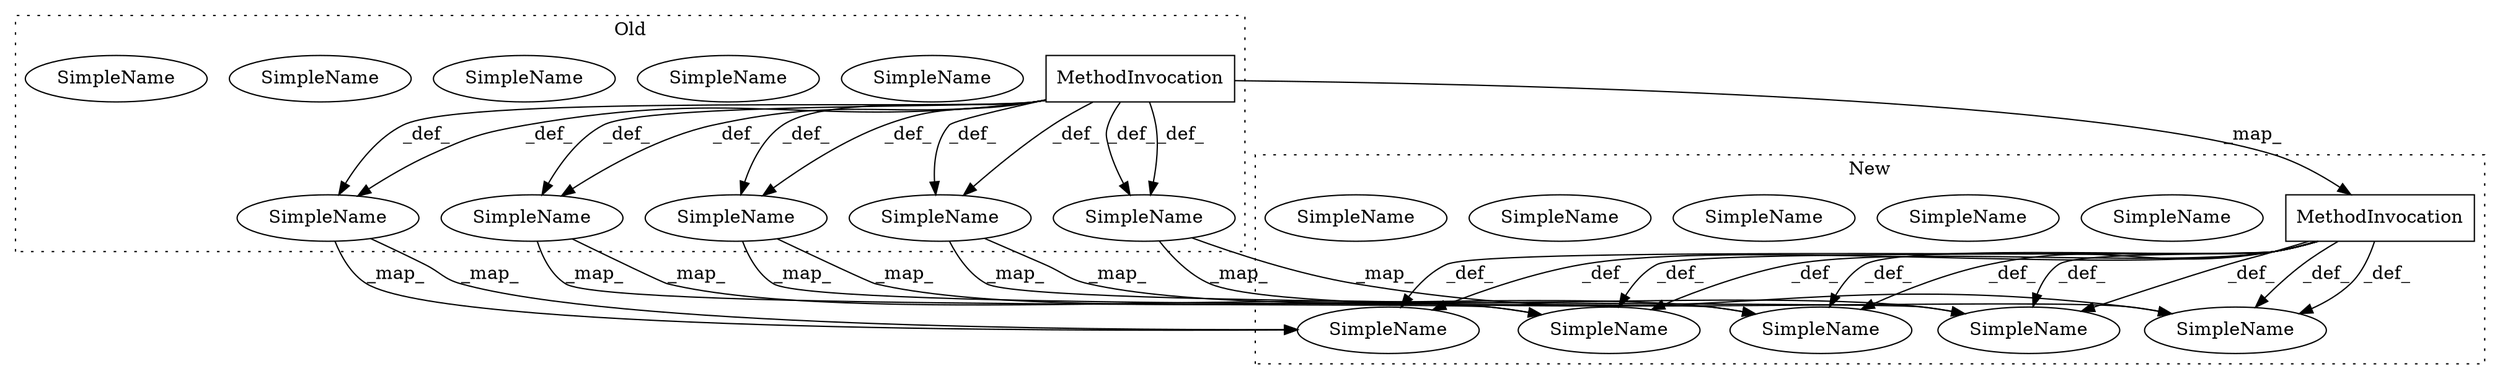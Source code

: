 digraph G {
subgraph cluster0 {
1 [label="MethodInvocation" a="32" s="8541,8576" l="7,1" shape="box"];
3 [label="SimpleName" a="42" s="9312" l="4" shape="ellipse"];
8 [label="SimpleName" a="42" s="9312" l="4" shape="ellipse"];
9 [label="SimpleName" a="42" s="9548" l="12" shape="ellipse"];
11 [label="SimpleName" a="42" s="8340" l="11" shape="ellipse"];
15 [label="SimpleName" a="42" s="9403" l="6" shape="ellipse"];
16 [label="SimpleName" a="42" s="9180" l="5" shape="ellipse"];
17 [label="SimpleName" a="42" s="9548" l="12" shape="ellipse"];
20 [label="SimpleName" a="42" s="9180" l="5" shape="ellipse"];
21 [label="SimpleName" a="42" s="8340" l="11" shape="ellipse"];
22 [label="SimpleName" a="42" s="9403" l="6" shape="ellipse"];
label = "Old";
style="dotted";
}
subgraph cluster1 {
2 [label="MethodInvocation" a="32" s="8384,8419" l="7,1" shape="box"];
4 [label="SimpleName" a="42" s="9231" l="5" shape="ellipse"];
5 [label="SimpleName" a="42" s="9454" l="6" shape="ellipse"];
6 [label="SimpleName" a="42" s="9599" l="12" shape="ellipse"];
7 [label="SimpleName" a="42" s="8430" l="11" shape="ellipse"];
10 [label="SimpleName" a="42" s="9231" l="5" shape="ellipse"];
12 [label="SimpleName" a="42" s="9454" l="6" shape="ellipse"];
13 [label="SimpleName" a="42" s="9363" l="4" shape="ellipse"];
14 [label="SimpleName" a="42" s="8430" l="11" shape="ellipse"];
18 [label="SimpleName" a="42" s="9599" l="12" shape="ellipse"];
19 [label="SimpleName" a="42" s="9363" l="4" shape="ellipse"];
label = "New";
style="dotted";
}
1 -> 22 [label="_def_"];
1 -> 9 [label="_def_"];
1 -> 8 [label="_def_"];
1 -> 9 [label="_def_"];
1 -> 11 [label="_def_"];
1 -> 20 [label="_def_"];
1 -> 22 [label="_def_"];
1 -> 2 [label="_map_"];
1 -> 11 [label="_def_"];
1 -> 20 [label="_def_"];
1 -> 8 [label="_def_"];
2 -> 13 [label="_def_"];
2 -> 5 [label="_def_"];
2 -> 7 [label="_def_"];
2 -> 13 [label="_def_"];
2 -> 4 [label="_def_"];
2 -> 4 [label="_def_"];
2 -> 7 [label="_def_"];
2 -> 5 [label="_def_"];
2 -> 18 [label="_def_"];
2 -> 18 [label="_def_"];
8 -> 13 [label="_map_"];
8 -> 13 [label="_map_"];
9 -> 18 [label="_map_"];
9 -> 18 [label="_map_"];
11 -> 7 [label="_map_"];
11 -> 7 [label="_map_"];
20 -> 4 [label="_map_"];
20 -> 4 [label="_map_"];
22 -> 5 [label="_map_"];
22 -> 5 [label="_map_"];
}